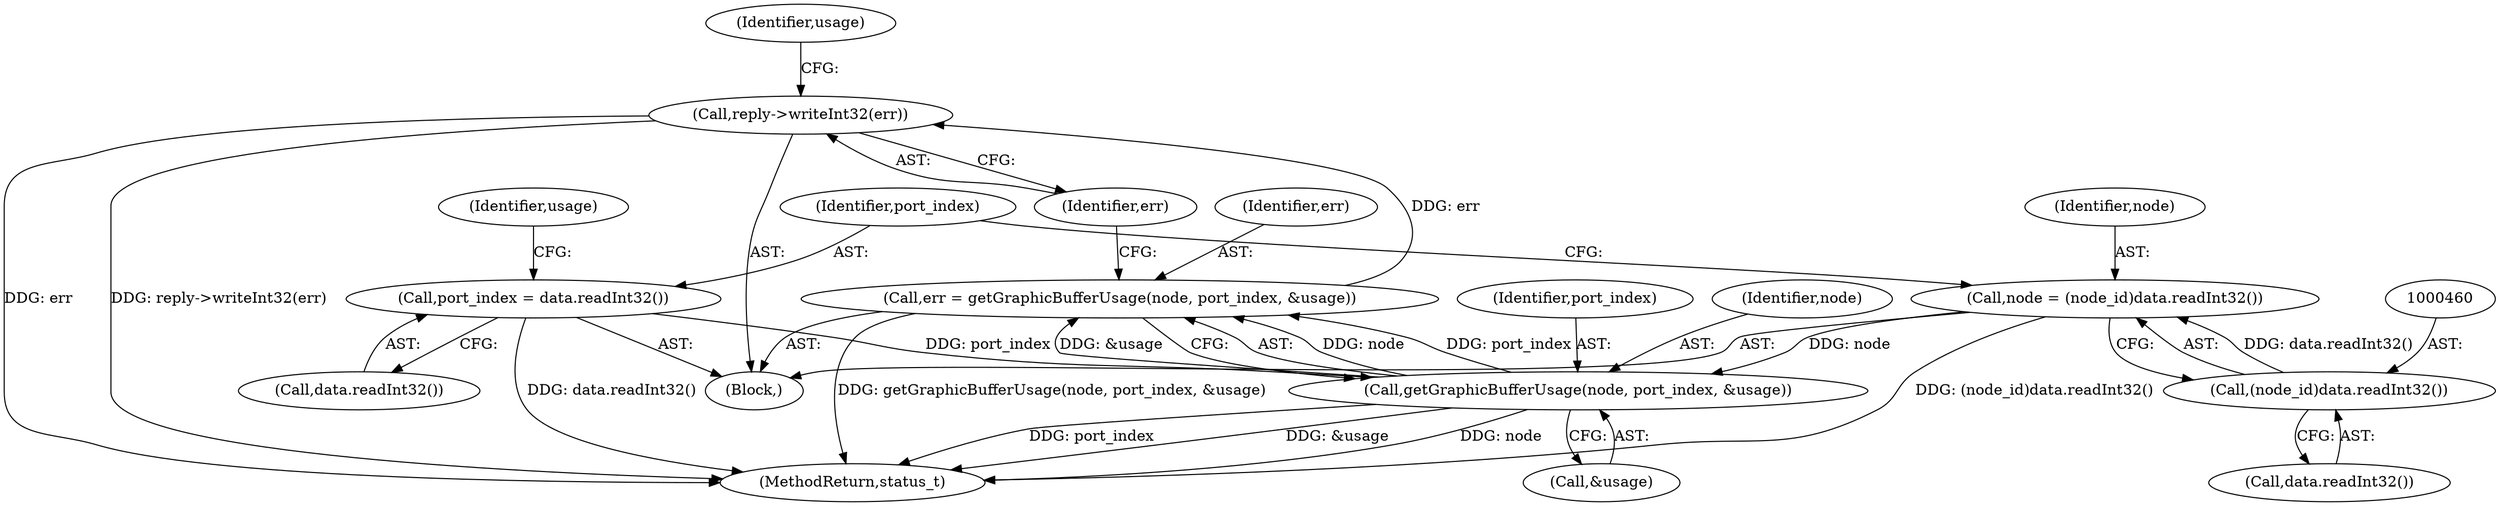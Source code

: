 digraph "0_Android_8d87321b704cb3f88e8cae668937d001fd63d5e3@API" {
"1000478" [label="(Call,reply->writeInt32(err))"];
"1000471" [label="(Call,err = getGraphicBufferUsage(node, port_index, &usage))"];
"1000473" [label="(Call,getGraphicBufferUsage(node, port_index, &usage))"];
"1000457" [label="(Call,node = (node_id)data.readInt32())"];
"1000459" [label="(Call,(node_id)data.readInt32())"];
"1000463" [label="(Call,port_index = data.readInt32())"];
"1000475" [label="(Identifier,port_index)"];
"1000465" [label="(Call,data.readInt32())"];
"1001207" [label="(MethodReturn,status_t)"];
"1000479" [label="(Identifier,err)"];
"1000474" [label="(Identifier,node)"];
"1000451" [label="(Block,)"];
"1000471" [label="(Call,err = getGraphicBufferUsage(node, port_index, &usage))"];
"1000472" [label="(Identifier,err)"];
"1000464" [label="(Identifier,port_index)"];
"1000481" [label="(Identifier,usage)"];
"1000476" [label="(Call,&usage)"];
"1000459" [label="(Call,(node_id)data.readInt32())"];
"1000468" [label="(Identifier,usage)"];
"1000478" [label="(Call,reply->writeInt32(err))"];
"1000457" [label="(Call,node = (node_id)data.readInt32())"];
"1000461" [label="(Call,data.readInt32())"];
"1000473" [label="(Call,getGraphicBufferUsage(node, port_index, &usage))"];
"1000463" [label="(Call,port_index = data.readInt32())"];
"1000458" [label="(Identifier,node)"];
"1000478" -> "1000451"  [label="AST: "];
"1000478" -> "1000479"  [label="CFG: "];
"1000479" -> "1000478"  [label="AST: "];
"1000481" -> "1000478"  [label="CFG: "];
"1000478" -> "1001207"  [label="DDG: err"];
"1000478" -> "1001207"  [label="DDG: reply->writeInt32(err)"];
"1000471" -> "1000478"  [label="DDG: err"];
"1000471" -> "1000451"  [label="AST: "];
"1000471" -> "1000473"  [label="CFG: "];
"1000472" -> "1000471"  [label="AST: "];
"1000473" -> "1000471"  [label="AST: "];
"1000479" -> "1000471"  [label="CFG: "];
"1000471" -> "1001207"  [label="DDG: getGraphicBufferUsage(node, port_index, &usage)"];
"1000473" -> "1000471"  [label="DDG: node"];
"1000473" -> "1000471"  [label="DDG: port_index"];
"1000473" -> "1000471"  [label="DDG: &usage"];
"1000473" -> "1000476"  [label="CFG: "];
"1000474" -> "1000473"  [label="AST: "];
"1000475" -> "1000473"  [label="AST: "];
"1000476" -> "1000473"  [label="AST: "];
"1000473" -> "1001207"  [label="DDG: &usage"];
"1000473" -> "1001207"  [label="DDG: node"];
"1000473" -> "1001207"  [label="DDG: port_index"];
"1000457" -> "1000473"  [label="DDG: node"];
"1000463" -> "1000473"  [label="DDG: port_index"];
"1000457" -> "1000451"  [label="AST: "];
"1000457" -> "1000459"  [label="CFG: "];
"1000458" -> "1000457"  [label="AST: "];
"1000459" -> "1000457"  [label="AST: "];
"1000464" -> "1000457"  [label="CFG: "];
"1000457" -> "1001207"  [label="DDG: (node_id)data.readInt32()"];
"1000459" -> "1000457"  [label="DDG: data.readInt32()"];
"1000459" -> "1000461"  [label="CFG: "];
"1000460" -> "1000459"  [label="AST: "];
"1000461" -> "1000459"  [label="AST: "];
"1000463" -> "1000451"  [label="AST: "];
"1000463" -> "1000465"  [label="CFG: "];
"1000464" -> "1000463"  [label="AST: "];
"1000465" -> "1000463"  [label="AST: "];
"1000468" -> "1000463"  [label="CFG: "];
"1000463" -> "1001207"  [label="DDG: data.readInt32()"];
}
